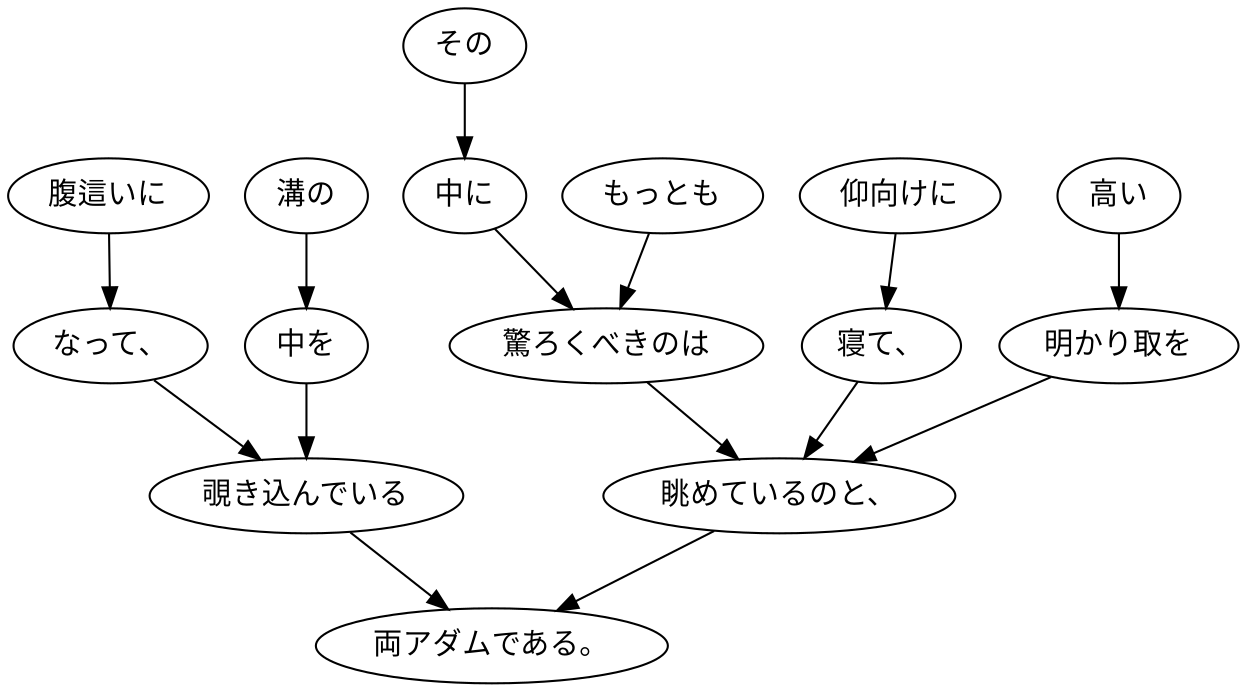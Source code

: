 digraph graph4417 {
	node0 [label="その"];
	node1 [label="中に"];
	node2 [label="もっとも"];
	node3 [label="驚ろくべきのは"];
	node4 [label="仰向けに"];
	node5 [label="寝て、"];
	node6 [label="高い"];
	node7 [label="明かり取を"];
	node8 [label="眺めているのと、"];
	node9 [label="腹這いに"];
	node10 [label="なって、"];
	node11 [label="溝の"];
	node12 [label="中を"];
	node13 [label="覗き込んでいる"];
	node14 [label="両アダムである。"];
	node0 -> node1;
	node1 -> node3;
	node2 -> node3;
	node3 -> node8;
	node4 -> node5;
	node5 -> node8;
	node6 -> node7;
	node7 -> node8;
	node8 -> node14;
	node9 -> node10;
	node10 -> node13;
	node11 -> node12;
	node12 -> node13;
	node13 -> node14;
}
